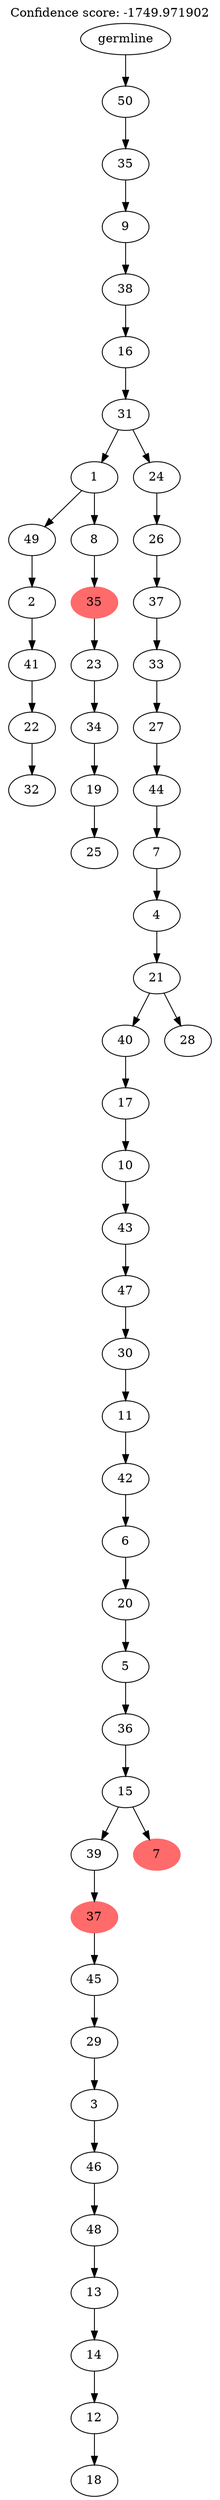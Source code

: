 digraph g {
	"52" -> "53";
	"53" [label="32"];
	"51" -> "52";
	"52" [label="22"];
	"50" -> "51";
	"51" [label="41"];
	"49" -> "50";
	"50" [label="2"];
	"47" -> "48";
	"48" [label="25"];
	"46" -> "47";
	"47" [label="19"];
	"45" -> "46";
	"46" [label="34"];
	"44" -> "45";
	"45" [label="23"];
	"43" -> "44";
	"44" [color=indianred1, style=filled, label="35"];
	"42" -> "43";
	"43" [label="8"];
	"42" -> "49";
	"49" [label="49"];
	"39" -> "40";
	"40" [label="18"];
	"38" -> "39";
	"39" [label="12"];
	"37" -> "38";
	"38" [label="14"];
	"36" -> "37";
	"37" [label="13"];
	"35" -> "36";
	"36" [label="48"];
	"34" -> "35";
	"35" [label="46"];
	"33" -> "34";
	"34" [label="3"];
	"32" -> "33";
	"33" [label="29"];
	"31" -> "32";
	"32" [label="45"];
	"30" -> "31";
	"31" [color=indianred1, style=filled, label="37"];
	"28" -> "29";
	"29" [color=indianred1, style=filled, label="7"];
	"28" -> "30";
	"30" [label="39"];
	"27" -> "28";
	"28" [label="15"];
	"26" -> "27";
	"27" [label="36"];
	"25" -> "26";
	"26" [label="5"];
	"24" -> "25";
	"25" [label="20"];
	"23" -> "24";
	"24" [label="6"];
	"22" -> "23";
	"23" [label="42"];
	"21" -> "22";
	"22" [label="11"];
	"20" -> "21";
	"21" [label="30"];
	"19" -> "20";
	"20" [label="47"];
	"18" -> "19";
	"19" [label="43"];
	"17" -> "18";
	"18" [label="10"];
	"16" -> "17";
	"17" [label="17"];
	"15" -> "16";
	"16" [label="40"];
	"15" -> "41";
	"41" [label="28"];
	"14" -> "15";
	"15" [label="21"];
	"13" -> "14";
	"14" [label="4"];
	"12" -> "13";
	"13" [label="7"];
	"11" -> "12";
	"12" [label="44"];
	"10" -> "11";
	"11" [label="27"];
	"9" -> "10";
	"10" [label="33"];
	"8" -> "9";
	"9" [label="37"];
	"7" -> "8";
	"8" [label="26"];
	"6" -> "7";
	"7" [label="24"];
	"6" -> "42";
	"42" [label="1"];
	"5" -> "6";
	"6" [label="31"];
	"4" -> "5";
	"5" [label="16"];
	"3" -> "4";
	"4" [label="38"];
	"2" -> "3";
	"3" [label="9"];
	"1" -> "2";
	"2" [label="35"];
	"0" -> "1";
	"1" [label="50"];
	"0" [label="germline"];
	labelloc="t";
	label="Confidence score: -1749.971902";
}
